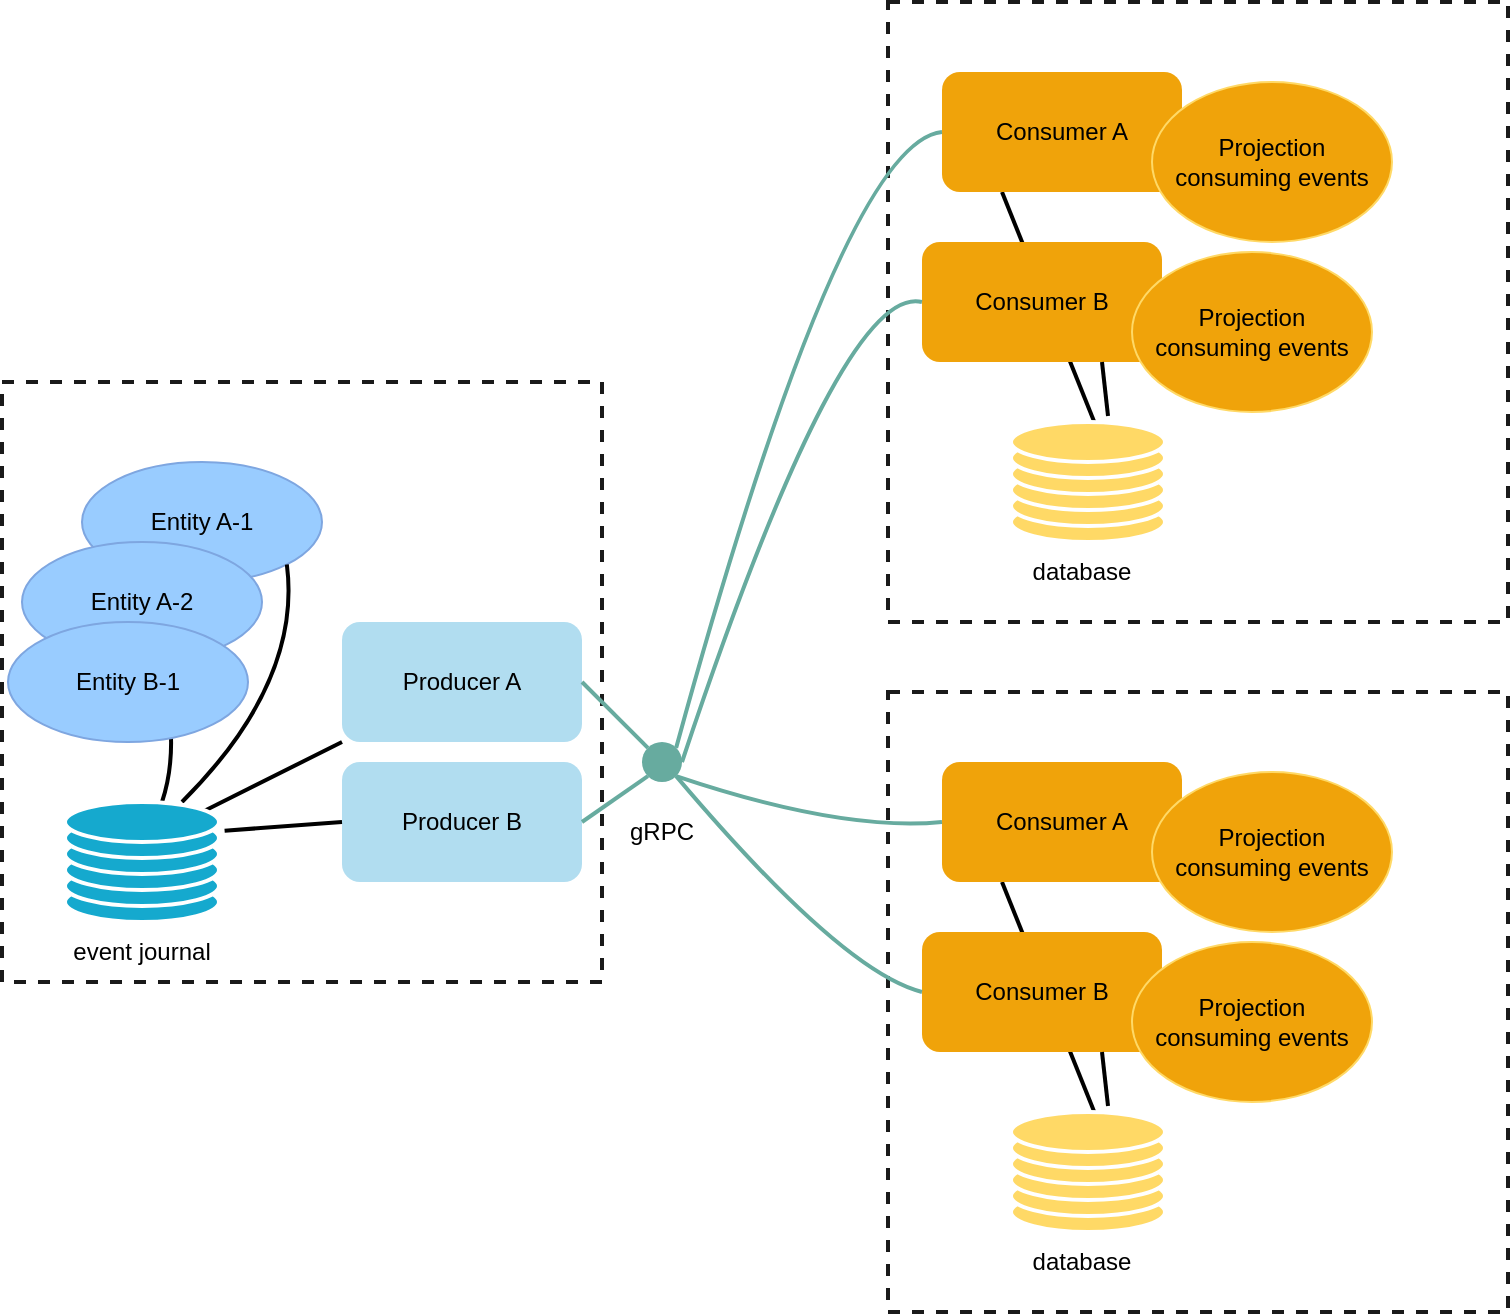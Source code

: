 <mxfile version="21.7.2" type="device">
  <diagram name="Page-1" id="AsP60JgBl1jaJY_T1ypP">
    <mxGraphModel dx="1194" dy="509" grid="1" gridSize="10" guides="1" tooltips="1" connect="1" arrows="1" fold="1" page="1" pageScale="1" pageWidth="827" pageHeight="1169" math="0" shadow="0">
      <root>
        <mxCell id="0" />
        <mxCell id="1" parent="0" />
        <mxCell id="jZXF_QEKjwZ30dTJeALp-1" value="" style="whiteSpace=wrap;html=1;aspect=fixed;fillColor=#FFFFFF;strokeColor=#1A1A1A;dashed=1;strokeWidth=2;" vertex="1" parent="1">
          <mxGeometry x="10" y="240" width="300" height="300" as="geometry" />
        </mxCell>
        <mxCell id="jZXF_QEKjwZ30dTJeALp-2" value="Producer A" style="rounded=1;whiteSpace=wrap;html=1;fillColor=#b1ddf0;strokeColor=none;" vertex="1" parent="1">
          <mxGeometry x="180" y="360" width="120" height="60" as="geometry" />
        </mxCell>
        <mxCell id="jZXF_QEKjwZ30dTJeALp-3" value="Entity A-1" style="ellipse;whiteSpace=wrap;html=1;fillColor=#99CCFF;strokeColor=#7EA6E0;fontColor=#000000;" vertex="1" parent="1">
          <mxGeometry x="50" y="280" width="120" height="60" as="geometry" />
        </mxCell>
        <mxCell id="jZXF_QEKjwZ30dTJeALp-4" value="Entity A-2" style="ellipse;whiteSpace=wrap;html=1;fillColor=#99CCFF;strokeColor=#7EA6E0;fontColor=#000000;" vertex="1" parent="1">
          <mxGeometry x="20" y="320" width="120" height="60" as="geometry" />
        </mxCell>
        <mxCell id="jZXF_QEKjwZ30dTJeALp-5" value="" style="endArrow=none;html=1;exitX=0.567;exitY=0.983;exitDx=0;exitDy=0;exitPerimeter=0;entryX=0.5;entryY=0;entryDx=0;entryDy=0;entryPerimeter=0;strokeWidth=2;endFill=0;jumpStyle=none;strokeColor=default;curved=1;" edge="1" parent="1" source="jZXF_QEKjwZ30dTJeALp-4">
          <mxGeometry width="50" height="50" relative="1" as="geometry">
            <mxPoint x="330" y="560" as="sourcePoint" />
            <mxPoint x="90" y="450" as="targetPoint" />
            <Array as="points">
              <mxPoint x="100" y="420" />
            </Array>
          </mxGeometry>
        </mxCell>
        <mxCell id="jZXF_QEKjwZ30dTJeALp-6" value="" style="endArrow=none;html=1;exitX=1;exitY=1;exitDx=0;exitDy=0;strokeWidth=2;endFill=0;curved=1;" edge="1" parent="1" source="jZXF_QEKjwZ30dTJeALp-3">
          <mxGeometry width="50" height="50" relative="1" as="geometry">
            <mxPoint x="98" y="389" as="sourcePoint" />
            <mxPoint x="100" y="450" as="targetPoint" />
            <Array as="points">
              <mxPoint x="160" y="390" />
            </Array>
          </mxGeometry>
        </mxCell>
        <mxCell id="jZXF_QEKjwZ30dTJeALp-7" value="" style="endArrow=none;html=1;exitX=0.855;exitY=0;exitDx=0;exitDy=4.35;strokeWidth=2;endFill=0;exitPerimeter=0;curved=1;" edge="1" parent="1" target="jZXF_QEKjwZ30dTJeALp-2">
          <mxGeometry width="50" height="50" relative="1" as="geometry">
            <mxPoint x="111.3" y="454.35" as="sourcePoint" />
            <mxPoint x="150" y="460" as="targetPoint" />
          </mxGeometry>
        </mxCell>
        <mxCell id="jZXF_QEKjwZ30dTJeALp-8" value="" style="endArrow=none;html=1;rounded=0;strokeWidth=2;endFill=0;entryX=0;entryY=0;entryDx=0;entryDy=0;exitX=1;exitY=0.5;exitDx=0;exitDy=0;fillColor=#f0a30a;strokeColor=#67AB9F;" edge="1" parent="1" source="jZXF_QEKjwZ30dTJeALp-2" target="jZXF_QEKjwZ30dTJeALp-9">
          <mxGeometry width="50" height="50" relative="1" as="geometry">
            <mxPoint x="300" y="299.496" as="sourcePoint" />
            <mxPoint x="330" y="299.51" as="targetPoint" />
          </mxGeometry>
        </mxCell>
        <mxCell id="jZXF_QEKjwZ30dTJeALp-9" value="" style="ellipse;whiteSpace=wrap;html=1;aspect=fixed;fillColor=#67AB9F;strokeColor=none;" vertex="1" parent="1">
          <mxGeometry x="330" y="420" width="20" height="20" as="geometry" />
        </mxCell>
        <mxCell id="jZXF_QEKjwZ30dTJeALp-10" value="Entity B-1" style="ellipse;whiteSpace=wrap;html=1;fillColor=#99CCFF;strokeColor=#7EA6E0;fontColor=#000000;" vertex="1" parent="1">
          <mxGeometry x="13" y="360" width="120" height="60" as="geometry" />
        </mxCell>
        <mxCell id="jZXF_QEKjwZ30dTJeALp-12" value="" style="group" vertex="1" connectable="0" parent="1">
          <mxGeometry x="41.5" y="450" width="77" height="60" as="geometry" />
        </mxCell>
        <mxCell id="jZXF_QEKjwZ30dTJeALp-13" value="" style="ellipse;whiteSpace=wrap;html=1;fillColor=#15a9ce;strokeColor=#FFFFFF;strokeWidth=2;" vertex="1" parent="jZXF_QEKjwZ30dTJeALp-12">
          <mxGeometry y="40" width="77" height="20" as="geometry" />
        </mxCell>
        <mxCell id="jZXF_QEKjwZ30dTJeALp-14" value="" style="ellipse;whiteSpace=wrap;html=1;fillColor=#15a9ce;strokeColor=#FFFFFF;strokeWidth=2;" vertex="1" parent="jZXF_QEKjwZ30dTJeALp-12">
          <mxGeometry y="32" width="77" height="20" as="geometry" />
        </mxCell>
        <mxCell id="jZXF_QEKjwZ30dTJeALp-15" value="" style="ellipse;whiteSpace=wrap;html=1;fillColor=#15a9ce;strokeColor=#FFFFFF;strokeWidth=2;" vertex="1" parent="jZXF_QEKjwZ30dTJeALp-12">
          <mxGeometry y="24" width="77" height="20" as="geometry" />
        </mxCell>
        <mxCell id="jZXF_QEKjwZ30dTJeALp-16" value="" style="ellipse;whiteSpace=wrap;html=1;fillColor=#15a9ce;strokeColor=#FFFFFF;strokeWidth=2;" vertex="1" parent="jZXF_QEKjwZ30dTJeALp-12">
          <mxGeometry y="16" width="77" height="20" as="geometry" />
        </mxCell>
        <mxCell id="jZXF_QEKjwZ30dTJeALp-17" value="" style="ellipse;whiteSpace=wrap;html=1;fillColor=#15a9ce;strokeColor=#FFFFFF;strokeWidth=2;" vertex="1" parent="jZXF_QEKjwZ30dTJeALp-12">
          <mxGeometry y="8" width="77" height="20" as="geometry" />
        </mxCell>
        <mxCell id="jZXF_QEKjwZ30dTJeALp-18" value="" style="ellipse;whiteSpace=wrap;html=1;fillColor=#15a9ce;strokeColor=#FFFFFF;strokeWidth=2;" vertex="1" parent="jZXF_QEKjwZ30dTJeALp-12">
          <mxGeometry width="77" height="20" as="geometry" />
        </mxCell>
        <mxCell id="jZXF_QEKjwZ30dTJeALp-19" value="event journal" style="text;html=1;strokeColor=none;fillColor=none;align=center;verticalAlign=middle;whiteSpace=wrap;rounded=0;" vertex="1" parent="1">
          <mxGeometry x="32.25" y="510" width="95.5" height="30" as="geometry" />
        </mxCell>
        <mxCell id="jZXF_QEKjwZ30dTJeALp-20" value="Producer B" style="rounded=1;whiteSpace=wrap;html=1;fillColor=#b1ddf0;strokeColor=none;" vertex="1" parent="1">
          <mxGeometry x="180" y="430" width="120" height="60" as="geometry" />
        </mxCell>
        <mxCell id="jZXF_QEKjwZ30dTJeALp-21" value="" style="endArrow=none;html=1;exitX=0.855;exitY=0;exitDx=0;exitDy=4.35;strokeWidth=2;endFill=0;exitPerimeter=0;curved=1;entryX=0;entryY=0.5;entryDx=0;entryDy=0;" edge="1" parent="1" target="jZXF_QEKjwZ30dTJeALp-20">
          <mxGeometry width="50" height="50" relative="1" as="geometry">
            <mxPoint x="121.3" y="464.35" as="sourcePoint" />
            <mxPoint x="190" y="430" as="targetPoint" />
          </mxGeometry>
        </mxCell>
        <mxCell id="jZXF_QEKjwZ30dTJeALp-22" value="" style="endArrow=none;html=1;rounded=0;strokeWidth=2;endFill=0;entryX=1;entryY=0.5;entryDx=0;entryDy=0;exitX=0;exitY=1;exitDx=0;exitDy=0;fillColor=#f0a30a;strokeColor=#67AB9F;" edge="1" parent="1" source="jZXF_QEKjwZ30dTJeALp-9" target="jZXF_QEKjwZ30dTJeALp-20">
          <mxGeometry width="50" height="50" relative="1" as="geometry">
            <mxPoint x="310" y="400" as="sourcePoint" />
            <mxPoint x="343" y="433" as="targetPoint" />
          </mxGeometry>
        </mxCell>
        <mxCell id="jZXF_QEKjwZ30dTJeALp-23" value="gRPC" style="text;html=1;strokeColor=none;fillColor=none;align=center;verticalAlign=middle;whiteSpace=wrap;rounded=0;" vertex="1" parent="1">
          <mxGeometry x="310" y="450" width="60" height="30" as="geometry" />
        </mxCell>
        <mxCell id="jZXF_QEKjwZ30dTJeALp-24" value="" style="whiteSpace=wrap;html=1;aspect=fixed;fillColor=#FFFFFF;strokeColor=#1A1A1A;dashed=1;strokeWidth=2;" vertex="1" parent="1">
          <mxGeometry x="453" y="50" width="310" height="310" as="geometry" />
        </mxCell>
        <mxCell id="jZXF_QEKjwZ30dTJeALp-25" style="rounded=0;orthogonalLoop=1;jettySize=auto;html=1;exitX=0.25;exitY=1;exitDx=0;exitDy=0;endArrow=none;endFill=0;strokeWidth=2;" edge="1" parent="1" source="jZXF_QEKjwZ30dTJeALp-26">
          <mxGeometry relative="1" as="geometry">
            <mxPoint x="556.158" y="260" as="targetPoint" />
          </mxGeometry>
        </mxCell>
        <mxCell id="jZXF_QEKjwZ30dTJeALp-26" value="Consumer A" style="rounded=1;whiteSpace=wrap;html=1;fillColor=#f0a30a;fontColor=#000000;strokeColor=none;" vertex="1" parent="1">
          <mxGeometry x="480" y="85" width="120" height="60" as="geometry" />
        </mxCell>
        <mxCell id="jZXF_QEKjwZ30dTJeALp-27" value="Projection &lt;br&gt;consuming events" style="ellipse;whiteSpace=wrap;html=1;fillColor=#f0a30a;strokeColor=#FFD966;fontColor=#000000;" vertex="1" parent="1">
          <mxGeometry x="585" y="90" width="120" height="80" as="geometry" />
        </mxCell>
        <mxCell id="jZXF_QEKjwZ30dTJeALp-29" value="database" style="text;html=1;strokeColor=none;fillColor=none;align=center;verticalAlign=middle;whiteSpace=wrap;rounded=0;" vertex="1" parent="1">
          <mxGeometry x="502.25" y="320" width="95.5" height="30" as="geometry" />
        </mxCell>
        <mxCell id="jZXF_QEKjwZ30dTJeALp-30" value="" style="group" vertex="1" connectable="0" parent="1">
          <mxGeometry x="514.5" y="260" width="77" height="60" as="geometry" />
        </mxCell>
        <mxCell id="jZXF_QEKjwZ30dTJeALp-31" value="" style="ellipse;whiteSpace=wrap;html=1;fillColor=#FFD966;strokeColor=#FFFFFF;strokeWidth=2;" vertex="1" parent="jZXF_QEKjwZ30dTJeALp-30">
          <mxGeometry y="40" width="77" height="20" as="geometry" />
        </mxCell>
        <mxCell id="jZXF_QEKjwZ30dTJeALp-32" value="" style="ellipse;whiteSpace=wrap;html=1;fillColor=#FFD966;strokeColor=#FFFFFF;strokeWidth=2;" vertex="1" parent="jZXF_QEKjwZ30dTJeALp-30">
          <mxGeometry y="32" width="77" height="20" as="geometry" />
        </mxCell>
        <mxCell id="jZXF_QEKjwZ30dTJeALp-33" value="" style="ellipse;whiteSpace=wrap;html=1;fillColor=#FFD966;strokeColor=#FFFFFF;strokeWidth=2;" vertex="1" parent="jZXF_QEKjwZ30dTJeALp-30">
          <mxGeometry y="24" width="77" height="20" as="geometry" />
        </mxCell>
        <mxCell id="jZXF_QEKjwZ30dTJeALp-34" value="" style="ellipse;whiteSpace=wrap;html=1;fillColor=#FFD966;strokeColor=#FFFFFF;strokeWidth=2;container=0;" vertex="1" parent="jZXF_QEKjwZ30dTJeALp-30">
          <mxGeometry y="16" width="77" height="20" as="geometry" />
        </mxCell>
        <mxCell id="jZXF_QEKjwZ30dTJeALp-35" value="" style="ellipse;whiteSpace=wrap;html=1;fillColor=#FFD966;strokeColor=#FFFFFF;strokeWidth=2;" vertex="1" parent="jZXF_QEKjwZ30dTJeALp-30">
          <mxGeometry y="8" width="77" height="20" as="geometry" />
        </mxCell>
        <mxCell id="jZXF_QEKjwZ30dTJeALp-36" value="" style="ellipse;whiteSpace=wrap;html=1;fillColor=#FFD966;strokeColor=#FFFFFF;strokeWidth=2;" vertex="1" parent="jZXF_QEKjwZ30dTJeALp-30">
          <mxGeometry width="77" height="20" as="geometry" />
        </mxCell>
        <mxCell id="jZXF_QEKjwZ30dTJeALp-37" value="Consumer B" style="rounded=1;whiteSpace=wrap;html=1;fillColor=#f0a30a;fontColor=#000000;strokeColor=none;" vertex="1" parent="1">
          <mxGeometry x="470" y="170" width="120" height="60" as="geometry" />
        </mxCell>
        <mxCell id="jZXF_QEKjwZ30dTJeALp-38" value="Projection &lt;br&gt;consuming events" style="ellipse;whiteSpace=wrap;html=1;fillColor=#f0a30a;strokeColor=#FFD966;fontColor=#000000;" vertex="1" parent="1">
          <mxGeometry x="575" y="175" width="120" height="80" as="geometry" />
        </mxCell>
        <mxCell id="jZXF_QEKjwZ30dTJeALp-39" style="rounded=0;orthogonalLoop=1;jettySize=auto;html=1;exitX=0.75;exitY=1;exitDx=0;exitDy=0;endArrow=none;endFill=0;strokeWidth=2;entryX=0.63;entryY=-0.15;entryDx=0;entryDy=0;entryPerimeter=0;" edge="1" parent="1" source="jZXF_QEKjwZ30dTJeALp-37" target="jZXF_QEKjwZ30dTJeALp-36">
          <mxGeometry relative="1" as="geometry">
            <mxPoint x="566.158" y="270" as="targetPoint" />
            <mxPoint x="520" y="155" as="sourcePoint" />
          </mxGeometry>
        </mxCell>
        <mxCell id="jZXF_QEKjwZ30dTJeALp-40" value="" style="orthogonalLoop=1;jettySize=auto;html=1;strokeWidth=2;endArrow=none;endFill=0;exitX=1;exitY=0;exitDx=0;exitDy=0;entryX=0;entryY=0.5;entryDx=0;entryDy=0;strokeColor=#67AB9F;curved=1;" edge="1" parent="1" source="jZXF_QEKjwZ30dTJeALp-9" target="jZXF_QEKjwZ30dTJeALp-26">
          <mxGeometry relative="1" as="geometry">
            <mxPoint x="370" y="190" as="sourcePoint" />
            <mxPoint x="480" y="195" as="targetPoint" />
            <Array as="points">
              <mxPoint x="430" y="120" />
            </Array>
          </mxGeometry>
        </mxCell>
        <mxCell id="jZXF_QEKjwZ30dTJeALp-41" value="" style="orthogonalLoop=1;jettySize=auto;html=1;strokeWidth=2;endArrow=none;endFill=0;exitX=1;exitY=0.5;exitDx=0;exitDy=0;entryX=0;entryY=0.5;entryDx=0;entryDy=0;strokeColor=#67AB9F;curved=1;" edge="1" parent="1" source="jZXF_QEKjwZ30dTJeALp-9" target="jZXF_QEKjwZ30dTJeALp-37">
          <mxGeometry relative="1" as="geometry">
            <mxPoint x="360" y="243" as="sourcePoint" />
            <mxPoint x="490" y="125" as="targetPoint" />
            <Array as="points">
              <mxPoint x="430" y="190" />
            </Array>
          </mxGeometry>
        </mxCell>
        <mxCell id="jZXF_QEKjwZ30dTJeALp-42" value="" style="whiteSpace=wrap;html=1;aspect=fixed;fillColor=#FFFFFF;strokeColor=#1A1A1A;dashed=1;strokeWidth=2;" vertex="1" parent="1">
          <mxGeometry x="453" y="395" width="310" height="310" as="geometry" />
        </mxCell>
        <mxCell id="jZXF_QEKjwZ30dTJeALp-43" style="rounded=0;orthogonalLoop=1;jettySize=auto;html=1;exitX=0.25;exitY=1;exitDx=0;exitDy=0;endArrow=none;endFill=0;strokeWidth=2;" edge="1" parent="1" source="jZXF_QEKjwZ30dTJeALp-44">
          <mxGeometry relative="1" as="geometry">
            <mxPoint x="556.158" y="605" as="targetPoint" />
          </mxGeometry>
        </mxCell>
        <mxCell id="jZXF_QEKjwZ30dTJeALp-44" value="Consumer A" style="rounded=1;whiteSpace=wrap;html=1;fillColor=#f0a30a;fontColor=#000000;strokeColor=none;" vertex="1" parent="1">
          <mxGeometry x="480" y="430" width="120" height="60" as="geometry" />
        </mxCell>
        <mxCell id="jZXF_QEKjwZ30dTJeALp-45" value="Projection &lt;br&gt;consuming events" style="ellipse;whiteSpace=wrap;html=1;fillColor=#f0a30a;strokeColor=#FFD966;fontColor=#000000;" vertex="1" parent="1">
          <mxGeometry x="585" y="435" width="120" height="80" as="geometry" />
        </mxCell>
        <mxCell id="jZXF_QEKjwZ30dTJeALp-46" value="database" style="text;html=1;strokeColor=none;fillColor=none;align=center;verticalAlign=middle;whiteSpace=wrap;rounded=0;" vertex="1" parent="1">
          <mxGeometry x="502.25" y="665" width="95.5" height="30" as="geometry" />
        </mxCell>
        <mxCell id="jZXF_QEKjwZ30dTJeALp-47" value="" style="group" vertex="1" connectable="0" parent="1">
          <mxGeometry x="514.5" y="605" width="77" height="60" as="geometry" />
        </mxCell>
        <mxCell id="jZXF_QEKjwZ30dTJeALp-48" value="" style="ellipse;whiteSpace=wrap;html=1;fillColor=#FFD966;strokeColor=#FFFFFF;strokeWidth=2;" vertex="1" parent="jZXF_QEKjwZ30dTJeALp-47">
          <mxGeometry y="40" width="77" height="20" as="geometry" />
        </mxCell>
        <mxCell id="jZXF_QEKjwZ30dTJeALp-49" value="" style="ellipse;whiteSpace=wrap;html=1;fillColor=#FFD966;strokeColor=#FFFFFF;strokeWidth=2;" vertex="1" parent="jZXF_QEKjwZ30dTJeALp-47">
          <mxGeometry y="32" width="77" height="20" as="geometry" />
        </mxCell>
        <mxCell id="jZXF_QEKjwZ30dTJeALp-50" value="" style="ellipse;whiteSpace=wrap;html=1;fillColor=#FFD966;strokeColor=#FFFFFF;strokeWidth=2;" vertex="1" parent="jZXF_QEKjwZ30dTJeALp-47">
          <mxGeometry y="24" width="77" height="20" as="geometry" />
        </mxCell>
        <mxCell id="jZXF_QEKjwZ30dTJeALp-51" value="" style="ellipse;whiteSpace=wrap;html=1;fillColor=#FFD966;strokeColor=#FFFFFF;strokeWidth=2;container=0;" vertex="1" parent="jZXF_QEKjwZ30dTJeALp-47">
          <mxGeometry y="16" width="77" height="20" as="geometry" />
        </mxCell>
        <mxCell id="jZXF_QEKjwZ30dTJeALp-52" value="" style="ellipse;whiteSpace=wrap;html=1;fillColor=#FFD966;strokeColor=#FFFFFF;strokeWidth=2;" vertex="1" parent="jZXF_QEKjwZ30dTJeALp-47">
          <mxGeometry y="8" width="77" height="20" as="geometry" />
        </mxCell>
        <mxCell id="jZXF_QEKjwZ30dTJeALp-53" value="" style="ellipse;whiteSpace=wrap;html=1;fillColor=#FFD966;strokeColor=#FFFFFF;strokeWidth=2;" vertex="1" parent="jZXF_QEKjwZ30dTJeALp-47">
          <mxGeometry width="77" height="20" as="geometry" />
        </mxCell>
        <mxCell id="jZXF_QEKjwZ30dTJeALp-54" value="Consumer B" style="rounded=1;whiteSpace=wrap;html=1;fillColor=#f0a30a;fontColor=#000000;strokeColor=none;" vertex="1" parent="1">
          <mxGeometry x="470" y="515" width="120" height="60" as="geometry" />
        </mxCell>
        <mxCell id="jZXF_QEKjwZ30dTJeALp-55" value="Projection &lt;br&gt;consuming events" style="ellipse;whiteSpace=wrap;html=1;fillColor=#f0a30a;strokeColor=#FFD966;fontColor=#000000;" vertex="1" parent="1">
          <mxGeometry x="575" y="520" width="120" height="80" as="geometry" />
        </mxCell>
        <mxCell id="jZXF_QEKjwZ30dTJeALp-56" style="rounded=0;orthogonalLoop=1;jettySize=auto;html=1;exitX=0.75;exitY=1;exitDx=0;exitDy=0;endArrow=none;endFill=0;strokeWidth=2;entryX=0.63;entryY=-0.15;entryDx=0;entryDy=0;entryPerimeter=0;" edge="1" parent="1" source="jZXF_QEKjwZ30dTJeALp-54" target="jZXF_QEKjwZ30dTJeALp-53">
          <mxGeometry relative="1" as="geometry">
            <mxPoint x="566.158" y="615" as="targetPoint" />
            <mxPoint x="520" y="500" as="sourcePoint" />
          </mxGeometry>
        </mxCell>
        <mxCell id="jZXF_QEKjwZ30dTJeALp-57" value="" style="orthogonalLoop=1;jettySize=auto;html=1;strokeWidth=2;endArrow=none;endFill=0;exitX=1;exitY=1;exitDx=0;exitDy=0;entryX=0;entryY=0.5;entryDx=0;entryDy=0;strokeColor=#67AB9F;curved=1;" edge="1" parent="1" target="jZXF_QEKjwZ30dTJeALp-44" source="jZXF_QEKjwZ30dTJeALp-9">
          <mxGeometry relative="1" as="geometry">
            <mxPoint x="347" y="768" as="sourcePoint" />
            <mxPoint x="480" y="540" as="targetPoint" />
            <Array as="points">
              <mxPoint x="430" y="465" />
            </Array>
          </mxGeometry>
        </mxCell>
        <mxCell id="jZXF_QEKjwZ30dTJeALp-58" value="" style="orthogonalLoop=1;jettySize=auto;html=1;strokeWidth=2;endArrow=none;endFill=0;exitX=1;exitY=1;exitDx=0;exitDy=0;entryX=0;entryY=0.5;entryDx=0;entryDy=0;strokeColor=#67AB9F;curved=1;" edge="1" parent="1" target="jZXF_QEKjwZ30dTJeALp-54" source="jZXF_QEKjwZ30dTJeALp-9">
          <mxGeometry relative="1" as="geometry">
            <mxPoint x="350" y="775" as="sourcePoint" />
            <mxPoint x="490" y="470" as="targetPoint" />
            <Array as="points">
              <mxPoint x="430" y="535" />
            </Array>
          </mxGeometry>
        </mxCell>
      </root>
    </mxGraphModel>
  </diagram>
</mxfile>
